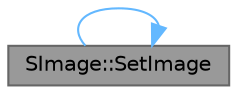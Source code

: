 digraph "SImage::SetImage"
{
 // INTERACTIVE_SVG=YES
 // LATEX_PDF_SIZE
  bgcolor="transparent";
  edge [fontname=Helvetica,fontsize=10,labelfontname=Helvetica,labelfontsize=10];
  node [fontname=Helvetica,fontsize=10,shape=box,height=0.2,width=0.4];
  rankdir="LR";
  Node1 [id="Node000001",label="SImage::SetImage",height=0.2,width=0.4,color="gray40", fillcolor="grey60", style="filled", fontcolor="black",tooltip="Set the Image attribute."];
  Node1 -> Node1 [id="edge1_Node000001_Node000001",color="steelblue1",style="solid",tooltip=" "];
}
